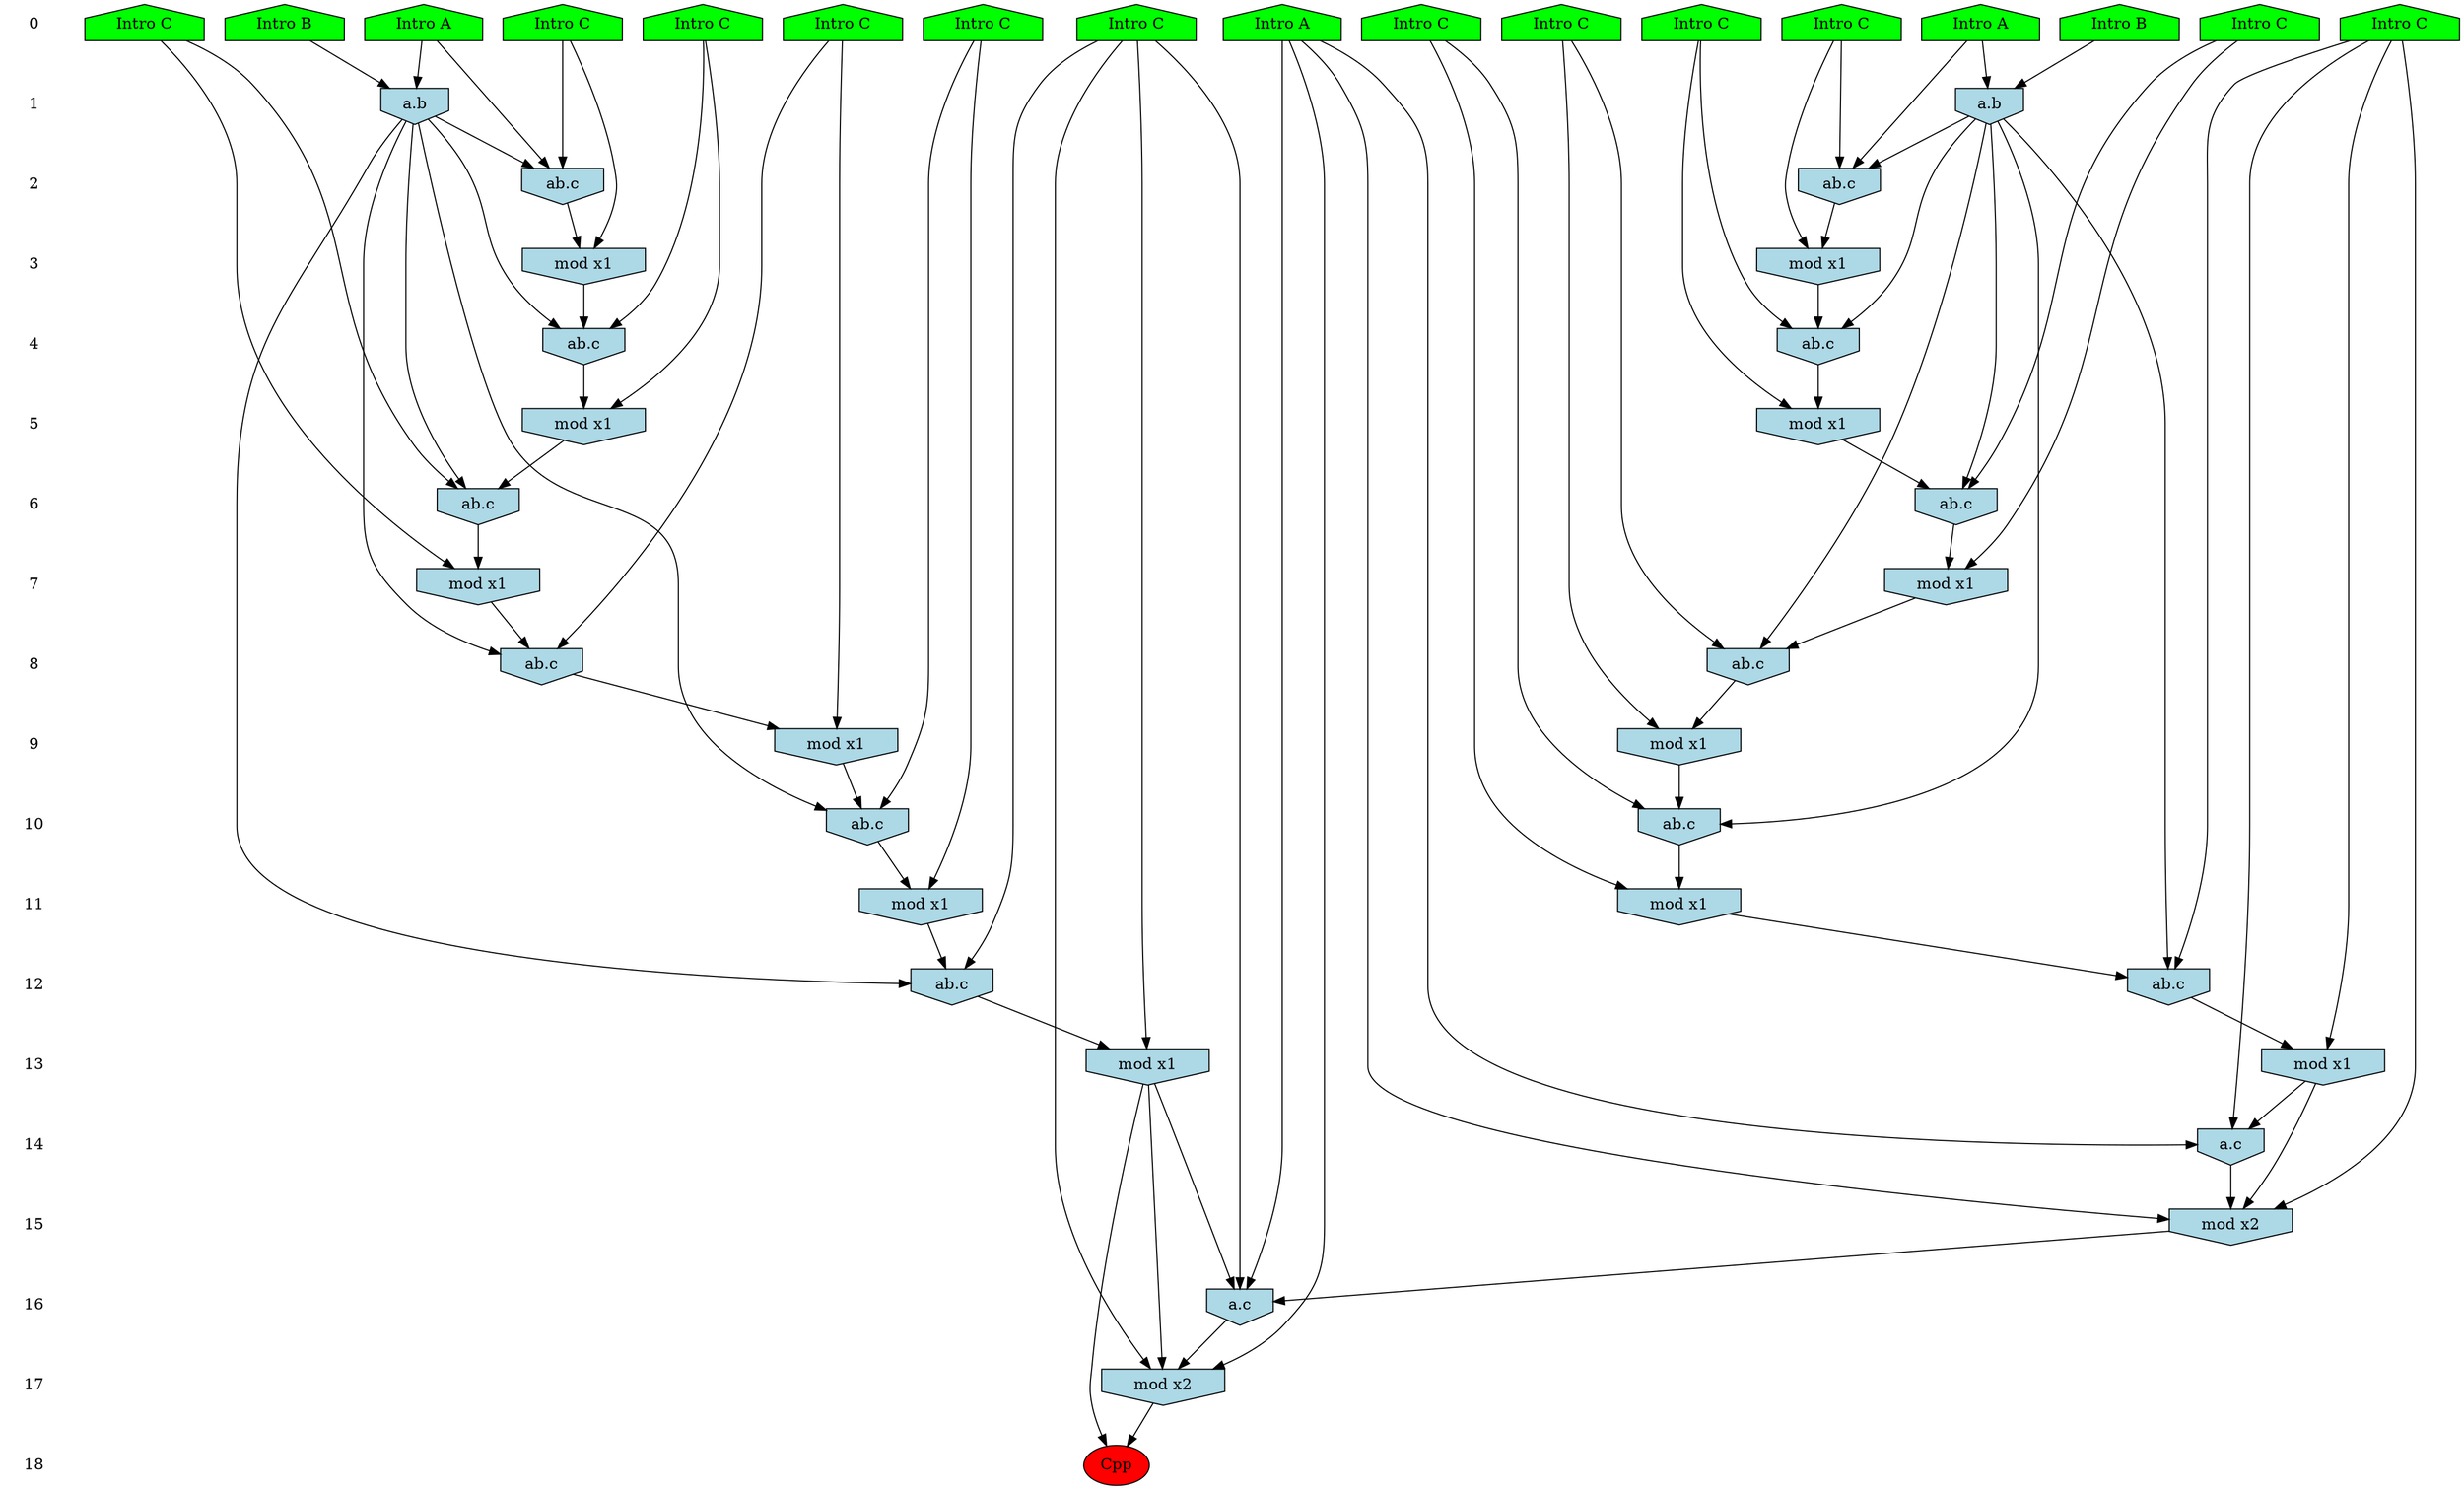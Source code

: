 /* Compression of 1 causal flows obtained in average at 1.424601E+01 t.u */
/* Compressed causal flows were: [2277] */
digraph G{
 ranksep=.5 ; 
{ rank = same ; "0" [shape=plaintext] ; node_1 [label ="Intro A", shape=house, style=filled, fillcolor=green] ;
node_2 [label ="Intro B", shape=house, style=filled, fillcolor=green] ;
node_3 [label ="Intro A", shape=house, style=filled, fillcolor=green] ;
node_4 [label ="Intro B", shape=house, style=filled, fillcolor=green] ;
node_5 [label ="Intro A", shape=house, style=filled, fillcolor=green] ;
node_6 [label ="Intro C", shape=house, style=filled, fillcolor=green] ;
node_7 [label ="Intro C", shape=house, style=filled, fillcolor=green] ;
node_8 [label ="Intro C", shape=house, style=filled, fillcolor=green] ;
node_9 [label ="Intro C", shape=house, style=filled, fillcolor=green] ;
node_10 [label ="Intro C", shape=house, style=filled, fillcolor=green] ;
node_11 [label ="Intro C", shape=house, style=filled, fillcolor=green] ;
node_12 [label ="Intro C", shape=house, style=filled, fillcolor=green] ;
node_13 [label ="Intro C", shape=house, style=filled, fillcolor=green] ;
node_14 [label ="Intro C", shape=house, style=filled, fillcolor=green] ;
node_15 [label ="Intro C", shape=house, style=filled, fillcolor=green] ;
node_16 [label ="Intro C", shape=house, style=filled, fillcolor=green] ;
node_17 [label ="Intro C", shape=house, style=filled, fillcolor=green] ;
}
{ rank = same ; "1" [shape=plaintext] ; node_18 [label="a.b", shape=invhouse, style=filled, fillcolor = lightblue] ;
node_20 [label="a.b", shape=invhouse, style=filled, fillcolor = lightblue] ;
}
{ rank = same ; "2" [shape=plaintext] ; node_19 [label="ab.c", shape=invhouse, style=filled, fillcolor = lightblue] ;
node_21 [label="ab.c", shape=invhouse, style=filled, fillcolor = lightblue] ;
}
{ rank = same ; "3" [shape=plaintext] ; node_22 [label="mod x1", shape=invhouse, style=filled, fillcolor = lightblue] ;
node_24 [label="mod x1", shape=invhouse, style=filled, fillcolor = lightblue] ;
}
{ rank = same ; "4" [shape=plaintext] ; node_23 [label="ab.c", shape=invhouse, style=filled, fillcolor = lightblue] ;
node_25 [label="ab.c", shape=invhouse, style=filled, fillcolor = lightblue] ;
}
{ rank = same ; "5" [shape=plaintext] ; node_26 [label="mod x1", shape=invhouse, style=filled, fillcolor = lightblue] ;
node_28 [label="mod x1", shape=invhouse, style=filled, fillcolor = lightblue] ;
}
{ rank = same ; "6" [shape=plaintext] ; node_27 [label="ab.c", shape=invhouse, style=filled, fillcolor = lightblue] ;
node_30 [label="ab.c", shape=invhouse, style=filled, fillcolor = lightblue] ;
}
{ rank = same ; "7" [shape=plaintext] ; node_29 [label="mod x1", shape=invhouse, style=filled, fillcolor = lightblue] ;
node_31 [label="mod x1", shape=invhouse, style=filled, fillcolor = lightblue] ;
}
{ rank = same ; "8" [shape=plaintext] ; node_32 [label="ab.c", shape=invhouse, style=filled, fillcolor = lightblue] ;
node_33 [label="ab.c", shape=invhouse, style=filled, fillcolor = lightblue] ;
}
{ rank = same ; "9" [shape=plaintext] ; node_34 [label="mod x1", shape=invhouse, style=filled, fillcolor = lightblue] ;
node_35 [label="mod x1", shape=invhouse, style=filled, fillcolor = lightblue] ;
}
{ rank = same ; "10" [shape=plaintext] ; node_36 [label="ab.c", shape=invhouse, style=filled, fillcolor = lightblue] ;
node_37 [label="ab.c", shape=invhouse, style=filled, fillcolor = lightblue] ;
}
{ rank = same ; "11" [shape=plaintext] ; node_38 [label="mod x1", shape=invhouse, style=filled, fillcolor = lightblue] ;
node_41 [label="mod x1", shape=invhouse, style=filled, fillcolor = lightblue] ;
}
{ rank = same ; "12" [shape=plaintext] ; node_39 [label="ab.c", shape=invhouse, style=filled, fillcolor = lightblue] ;
node_43 [label="ab.c", shape=invhouse, style=filled, fillcolor = lightblue] ;
}
{ rank = same ; "13" [shape=plaintext] ; node_40 [label="mod x1", shape=invhouse, style=filled, fillcolor = lightblue] ;
node_45 [label="mod x1", shape=invhouse, style=filled, fillcolor = lightblue] ;
}
{ rank = same ; "14" [shape=plaintext] ; node_42 [label="a.c", shape=invhouse, style=filled, fillcolor = lightblue] ;
}
{ rank = same ; "15" [shape=plaintext] ; node_44 [label="mod x2", shape=invhouse, style=filled, fillcolor = lightblue] ;
}
{ rank = same ; "16" [shape=plaintext] ; node_46 [label="a.c", shape=invhouse, style=filled, fillcolor = lightblue] ;
}
{ rank = same ; "17" [shape=plaintext] ; node_47 [label="mod x2", shape=invhouse, style=filled, fillcolor = lightblue] ;
}
{ rank = same ; "18" [shape=plaintext] ; node_48 [label ="Cpp", style=filled, fillcolor=red] ;
}
"0" -> "1" [style="invis"]; 
"1" -> "2" [style="invis"]; 
"2" -> "3" [style="invis"]; 
"3" -> "4" [style="invis"]; 
"4" -> "5" [style="invis"]; 
"5" -> "6" [style="invis"]; 
"6" -> "7" [style="invis"]; 
"7" -> "8" [style="invis"]; 
"8" -> "9" [style="invis"]; 
"9" -> "10" [style="invis"]; 
"10" -> "11" [style="invis"]; 
"11" -> "12" [style="invis"]; 
"12" -> "13" [style="invis"]; 
"13" -> "14" [style="invis"]; 
"14" -> "15" [style="invis"]; 
"15" -> "16" [style="invis"]; 
"16" -> "17" [style="invis"]; 
"17" -> "18" [style="invis"]; 
node_1 -> node_18
node_2 -> node_18
node_1 -> node_19
node_7 -> node_19
node_18 -> node_19
node_4 -> node_20
node_5 -> node_20
node_5 -> node_21
node_8 -> node_21
node_20 -> node_21
node_7 -> node_22
node_19 -> node_22
node_13 -> node_23
node_18 -> node_23
node_22 -> node_23
node_8 -> node_24
node_21 -> node_24
node_16 -> node_25
node_20 -> node_25
node_24 -> node_25
node_16 -> node_26
node_25 -> node_26
node_6 -> node_27
node_20 -> node_27
node_26 -> node_27
node_13 -> node_28
node_23 -> node_28
node_6 -> node_29
node_27 -> node_29
node_17 -> node_30
node_18 -> node_30
node_28 -> node_30
node_17 -> node_31
node_30 -> node_31
node_12 -> node_32
node_20 -> node_32
node_29 -> node_32
node_9 -> node_33
node_18 -> node_33
node_31 -> node_33
node_12 -> node_34
node_32 -> node_34
node_9 -> node_35
node_33 -> node_35
node_15 -> node_36
node_18 -> node_36
node_35 -> node_36
node_11 -> node_37
node_20 -> node_37
node_34 -> node_37
node_15 -> node_38
node_36 -> node_38
node_14 -> node_39
node_18 -> node_39
node_38 -> node_39
node_14 -> node_40
node_39 -> node_40
node_11 -> node_41
node_37 -> node_41
node_3 -> node_42
node_14 -> node_42
node_40 -> node_42
node_10 -> node_43
node_20 -> node_43
node_41 -> node_43
node_3 -> node_44
node_14 -> node_44
node_40 -> node_44
node_42 -> node_44
node_10 -> node_45
node_43 -> node_45
node_3 -> node_46
node_10 -> node_46
node_44 -> node_46
node_45 -> node_46
node_3 -> node_47
node_10 -> node_47
node_45 -> node_47
node_46 -> node_47
node_45 -> node_48
node_47 -> node_48
}
/*
 Dot generation time: 0.000337
*/